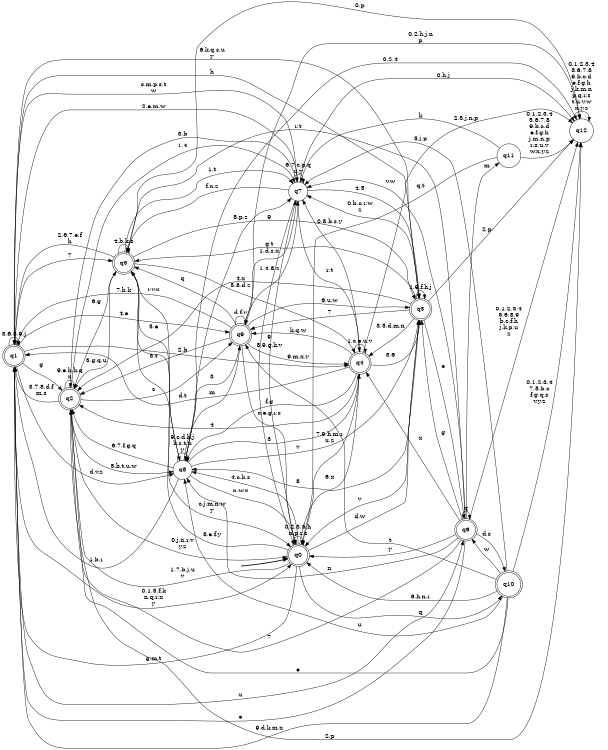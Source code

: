 digraph BlueStar {
__start0 [style = invis, shape = none, label = "", width = 0, height = 0];

rankdir=LR;
size="8,5";

s0 [style="rounded,filled", color="black", fillcolor="white" shape="doublecircle", label="q0"];
s1 [style="rounded,filled", color="black", fillcolor="white" shape="doublecircle", label="q1"];
s2 [style="rounded,filled", color="black", fillcolor="white" shape="doublecircle", label="q2"];
s3 [style="rounded,filled", color="black", fillcolor="white" shape="doublecircle", label="q3"];
s4 [style="rounded,filled", color="black", fillcolor="white" shape="doublecircle", label="q4"];
s5 [style="rounded,filled", color="black", fillcolor="white" shape="doublecircle", label="q5"];
s6 [style="rounded,filled", color="black", fillcolor="white" shape="doublecircle", label="q6"];
s7 [style="filled", color="black", fillcolor="white" shape="circle", label="q7"];
s8 [style="filled", color="black", fillcolor="white" shape="circle", label="q8"];
s9 [style="rounded,filled", color="black", fillcolor="white" shape="doublecircle", label="q9"];
s10 [style="rounded,filled", color="black", fillcolor="white" shape="doublecircle", label="q10"];
s11 [style="filled", color="black", fillcolor="white" shape="circle", label="q11"];
s12 [style="filled", color="black", fillcolor="white" shape="circle", label="q12"];
subgraph cluster_main { 
	graph [pad=".75", ranksep="0.15", nodesep="0.15"];
	 style=invis; 
	__start0 -> s0 [penwidth=2];
}
s0 -> s0 [label="0,2,3,5,h\nn,p,r,z"];
s0 -> s1 [label="g,m,t"];
s0 -> s2 [label="1,7,b,j,u\nv"];
s0 -> s3 [label="d,w"];
s0 -> s4 [label="6,x"];
s0 -> s5 [label="8,e,f,y"];
s0 -> s7 [label="9"];
s0 -> s8 [label="4,c,k,s"];
s0 -> s10 [label="q"];
s1 -> s0 [label="0,1,5,f,k\nn,q,r,x\ny"];
s1 -> s1 [label="3,6,8,9,j"];
s1 -> s2 [label="g"];
s1 -> s3 [label="h"];
s1 -> s4 [label="2,b"];
s1 -> s5 [label="7"];
s1 -> s6 [label="u"];
s1 -> s7 [label="c,m,p,s,t\nw"];
s1 -> s8 [label="d,v,z"];
s1 -> s9 [label="4,e"];
s2 -> s0 [label="0,j,n,r,v\ny,z"];
s2 -> s1 [label="3,7,8,d,f\nm,s"];
s2 -> s2 [label="9,e,h,k,q\nx"];
s2 -> s5 [label="6,g"];
s2 -> s7 [label="1,4"];
s2 -> s8 [label="5,b,t,u,w"];
s2 -> s9 [label="c"];
s2 -> s12 [label="2,p"];
s3 -> s0 [label="v"];
s3 -> s1 [label="6,k,q,s,u\ny"];
s3 -> s2 [label="4,x"];
s3 -> s3 [label="1,9,f,h,j"];
s3 -> s4 [label="3,5,d,m,n"];
s3 -> s5 [label="g,t"];
s3 -> s6 [label="e"];
s3 -> s7 [label="0,b,c,r,w\nz"];
s3 -> s8 [label="8"];
s3 -> s9 [label="7"];
s3 -> s12 [label="2,p"];
s4 -> s0 [label="7,9,h,m,r\nx,z"];
s4 -> s1 [label="d,t"];
s4 -> s2 [label="4"];
s4 -> s3 [label="3,6"];
s4 -> s4 [label="1,c,e,u,v"];
s4 -> s7 [label="0,8,b,s,y"];
s4 -> s8 [label="f,g"];
s4 -> s9 [label="k,q,w"];
s4 -> s12 [label="2,5,j,n,p"];
s5 -> s0 [label="c,j,m,n,w\ny"];
s5 -> s1 [label="2,6,7,e,f\nh"];
s5 -> s2 [label="3,g,q,u"];
s5 -> s3 [label="9"];
s5 -> s4 [label="5,8,d,z"];
s5 -> s5 [label="4,b,k,s"];
s5 -> s7 [label="1,t"];
s5 -> s8 [label="r,v,x"];
s5 -> s12 [label="0,p"];
s6 -> s0 [label="y"];
s6 -> s1 [label="e"];
s6 -> s2 [label="7"];
s6 -> s3 [label="g"];
s6 -> s4 [label="x"];
s6 -> s5 [label="r,t"];
s6 -> s6 [label="q"];
s6 -> s7 [label="v,w"];
s6 -> s8 [label="n"];
s6 -> s10 [label="d,s"];
s6 -> s11 [label="m"];
s6 -> s12 [label="0,1,2,3,4\n5,6,8,9\nb,c,f,h\nj,k,p,u\nz"];
s7 -> s0 [label="8,9,g,k,v"];
s7 -> s1 [label="2,e,m,w"];
s7 -> s2 [label="3,b"];
s7 -> s3 [label="4,5"];
s7 -> s4 [label="r,t"];
s7 -> s5 [label="f,n,z"];
s7 -> s7 [label="6,7,c,p,q\nu,y"];
s7 -> s9 [label="1,d,s,x"];
s7 -> s12 [label="0,h,j"];
s8 -> s0 [label="n,w,x"];
s8 -> s1 [label="1,b,r"];
s8 -> s2 [label="6,7,f,g,q"];
s8 -> s3 [label="v"];
s8 -> s4 [label="3"];
s8 -> s5 [label="5,e"];
s8 -> s7 [label="8,p,z"];
s8 -> s8 [label="9,c,d,h,j\nk,s,t,u\ny"];
s8 -> s9 [label="m"];
s8 -> s12 [label="0,2,4"];
s9 -> s0 [label="c,e,g,r,s"];
s9 -> s1 [label="7,b,k"];
s9 -> s2 [label="5,t"];
s9 -> s3 [label="6,u,w"];
s9 -> s4 [label="9,m,x,y"];
s9 -> s5 [label="q"];
s9 -> s7 [label="1,4,8,z"];
s9 -> s8 [label="3"];
s9 -> s9 [label="d,f,v"];
s9 -> s12 [label="0,2,h,j,n\np"];
s10 -> s0 [label="6,h,n,r"];
s10 -> s1 [label="9,d,k,m,x"];
s10 -> s2 [label="e"];
s10 -> s6 [label="w"];
s10 -> s7 [label="5,j,p"];
s10 -> s8 [label="u"];
s10 -> s9 [label="t"];
s10 -> s12 [label="0,1,2,3,4\n7,8,b,c\nf,g,q,s\nv,y,z"];
s11 -> s0 [label="q,t"];
s11 -> s7 [label="k"];
s11 -> s12 [label="0,1,2,3,4\n5,6,7,8\n9,b,c,d\ne,f,g,h\nj,m,n,p\nr,s,u,v\nw,x,y,z"];
s12 -> s12 [label="0,1,2,3,4\n5,6,7,8\n9,b,c,d\ne,f,g,h\nj,k,m,n\np,q,r,s\nt,u,v,w\nx,y,z"];

}